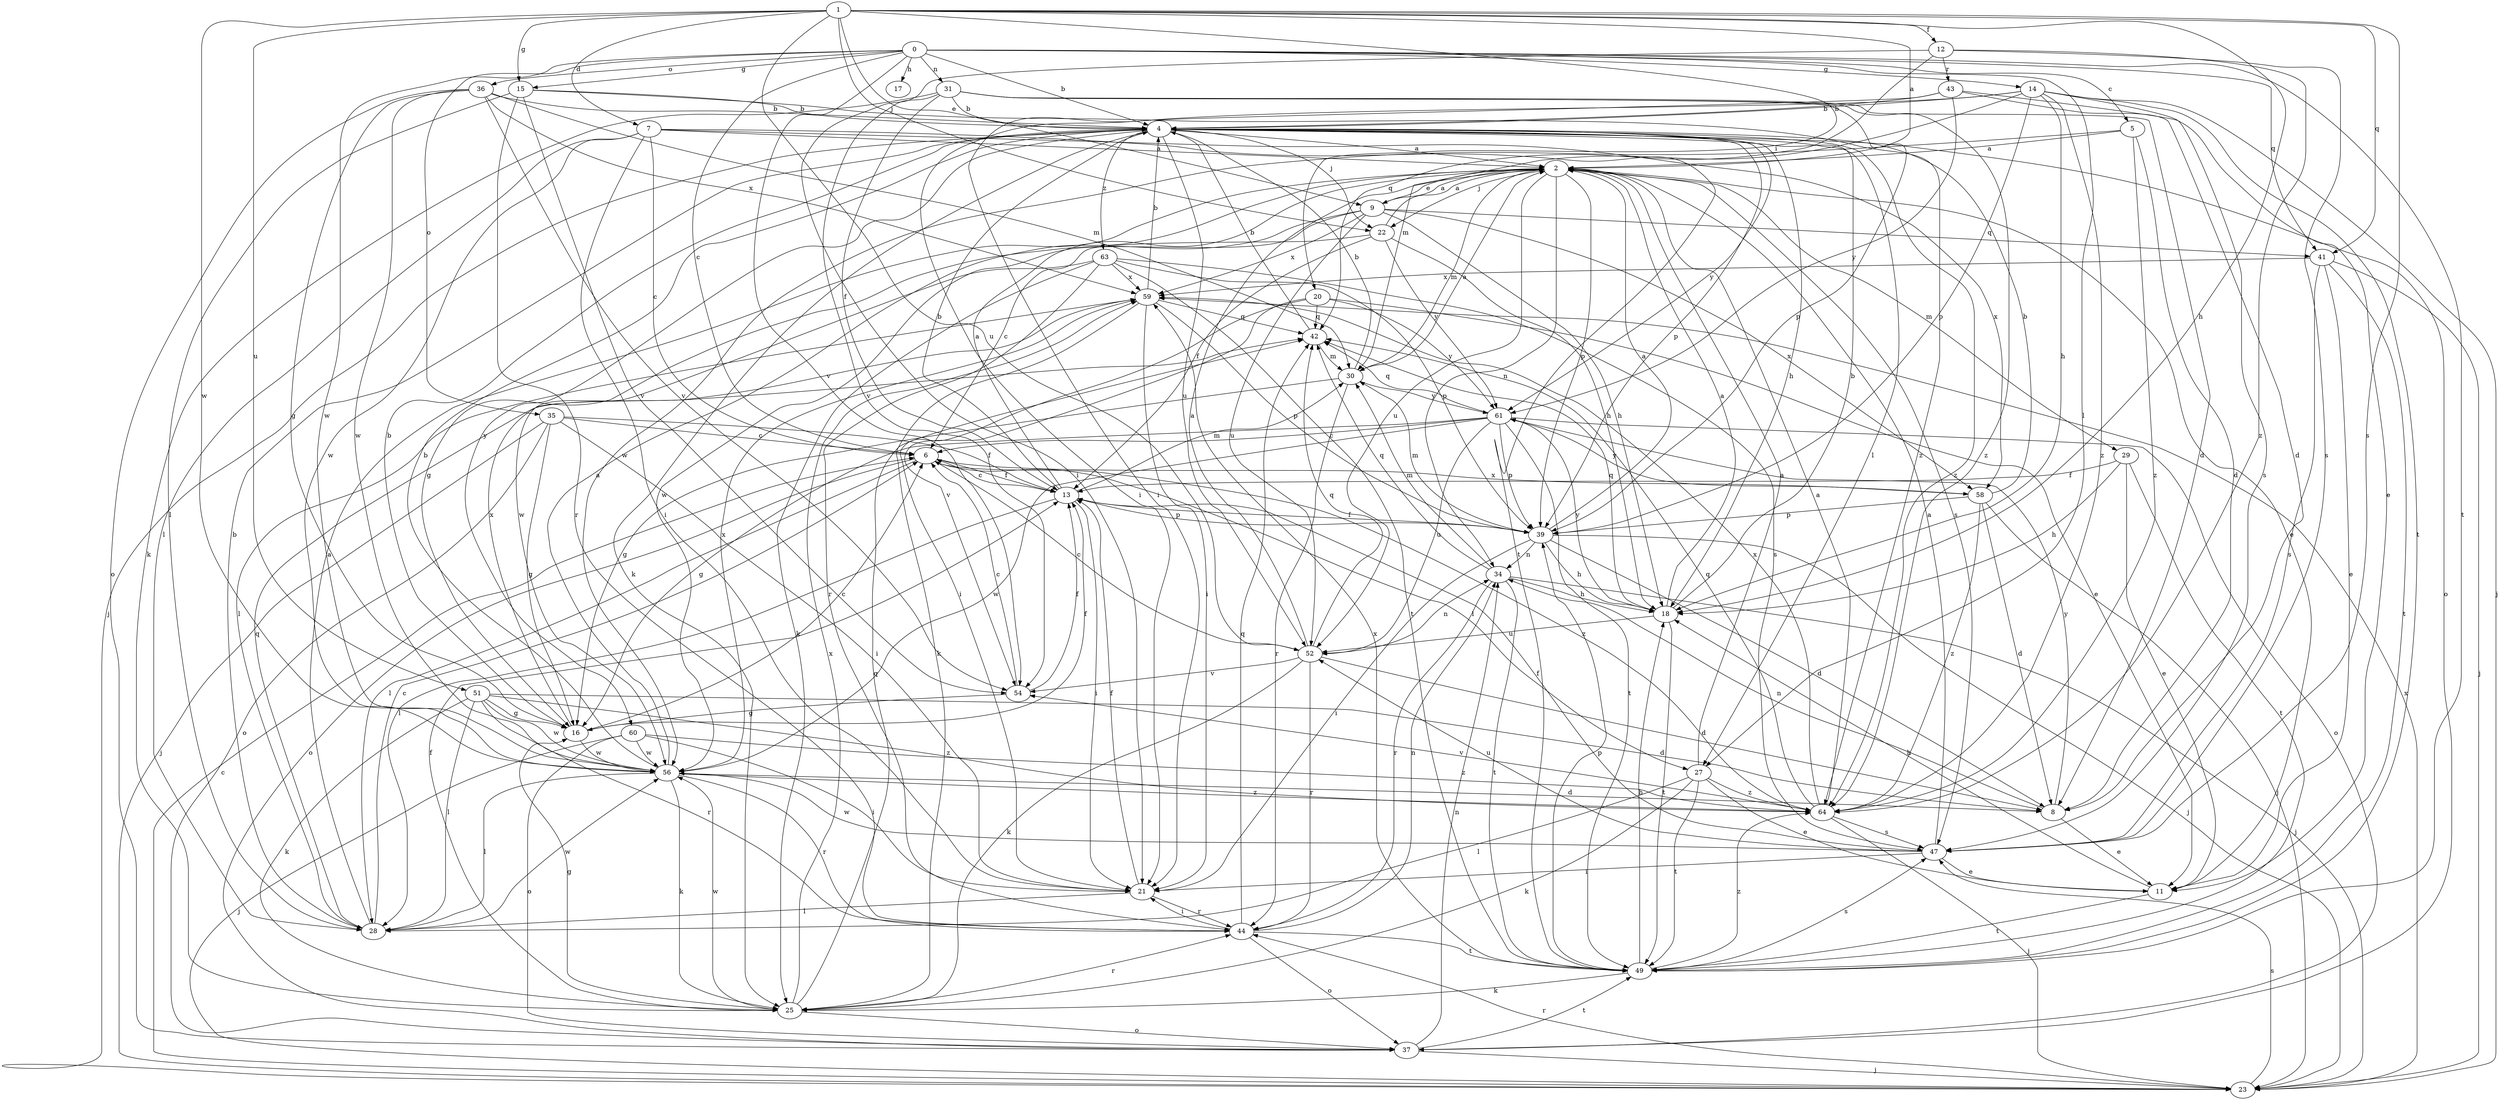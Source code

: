 strict digraph  {
0;
1;
2;
4;
5;
6;
7;
8;
9;
11;
12;
13;
14;
15;
16;
17;
18;
20;
21;
22;
23;
25;
27;
28;
29;
30;
31;
34;
35;
36;
37;
39;
41;
42;
43;
44;
47;
49;
51;
52;
54;
56;
58;
59;
60;
61;
63;
64;
0 -> 4  [label=b];
0 -> 5  [label=c];
0 -> 6  [label=c];
0 -> 14  [label=g];
0 -> 15  [label=g];
0 -> 17  [label=h];
0 -> 27  [label=l];
0 -> 31  [label=n];
0 -> 35  [label=o];
0 -> 36  [label=o];
0 -> 41  [label=q];
0 -> 49  [label=t];
0 -> 54  [label=v];
0 -> 56  [label=w];
1 -> 2  [label=a];
1 -> 7  [label=d];
1 -> 9  [label=e];
1 -> 12  [label=f];
1 -> 15  [label=g];
1 -> 18  [label=h];
1 -> 20  [label=i];
1 -> 22  [label=j];
1 -> 41  [label=q];
1 -> 47  [label=s];
1 -> 51  [label=u];
1 -> 52  [label=u];
1 -> 56  [label=w];
2 -> 9  [label=e];
2 -> 11  [label=e];
2 -> 22  [label=j];
2 -> 29  [label=m];
2 -> 30  [label=m];
2 -> 34  [label=n];
2 -> 39  [label=p];
2 -> 47  [label=s];
2 -> 52  [label=u];
4 -> 2  [label=a];
4 -> 18  [label=h];
4 -> 22  [label=j];
4 -> 23  [label=j];
4 -> 25  [label=k];
4 -> 27  [label=l];
4 -> 37  [label=o];
4 -> 39  [label=p];
4 -> 52  [label=u];
4 -> 60  [label=y];
4 -> 61  [label=y];
4 -> 63  [label=z];
4 -> 64  [label=z];
5 -> 2  [label=a];
5 -> 8  [label=d];
5 -> 56  [label=w];
5 -> 64  [label=z];
6 -> 13  [label=f];
6 -> 27  [label=l];
6 -> 28  [label=l];
6 -> 37  [label=o];
6 -> 58  [label=x];
6 -> 64  [label=z];
7 -> 2  [label=a];
7 -> 6  [label=c];
7 -> 21  [label=i];
7 -> 28  [label=l];
7 -> 49  [label=t];
7 -> 56  [label=w];
7 -> 58  [label=x];
8 -> 11  [label=e];
8 -> 34  [label=n];
8 -> 61  [label=y];
9 -> 2  [label=a];
9 -> 16  [label=g];
9 -> 18  [label=h];
9 -> 41  [label=q];
9 -> 52  [label=u];
9 -> 56  [label=w];
9 -> 58  [label=x];
9 -> 59  [label=x];
11 -> 18  [label=h];
11 -> 49  [label=t];
12 -> 21  [label=i];
12 -> 42  [label=q];
12 -> 43  [label=r];
12 -> 47  [label=s];
12 -> 64  [label=z];
13 -> 2  [label=a];
13 -> 4  [label=b];
13 -> 6  [label=c];
13 -> 21  [label=i];
13 -> 28  [label=l];
13 -> 30  [label=m];
13 -> 39  [label=p];
14 -> 4  [label=b];
14 -> 18  [label=h];
14 -> 21  [label=i];
14 -> 23  [label=j];
14 -> 30  [label=m];
14 -> 39  [label=p];
14 -> 47  [label=s];
14 -> 49  [label=t];
14 -> 64  [label=z];
15 -> 4  [label=b];
15 -> 28  [label=l];
15 -> 44  [label=r];
15 -> 54  [label=v];
15 -> 64  [label=z];
16 -> 4  [label=b];
16 -> 6  [label=c];
16 -> 13  [label=f];
16 -> 56  [label=w];
16 -> 59  [label=x];
18 -> 2  [label=a];
18 -> 4  [label=b];
18 -> 42  [label=q];
18 -> 49  [label=t];
18 -> 52  [label=u];
18 -> 61  [label=y];
20 -> 11  [label=e];
20 -> 21  [label=i];
20 -> 42  [label=q];
20 -> 54  [label=v];
20 -> 61  [label=y];
21 -> 13  [label=f];
21 -> 28  [label=l];
21 -> 44  [label=r];
22 -> 2  [label=a];
22 -> 6  [label=c];
22 -> 13  [label=f];
22 -> 18  [label=h];
22 -> 61  [label=y];
23 -> 6  [label=c];
23 -> 44  [label=r];
23 -> 47  [label=s];
23 -> 59  [label=x];
25 -> 13  [label=f];
25 -> 16  [label=g];
25 -> 37  [label=o];
25 -> 42  [label=q];
25 -> 44  [label=r];
25 -> 56  [label=w];
25 -> 59  [label=x];
27 -> 2  [label=a];
27 -> 11  [label=e];
27 -> 25  [label=k];
27 -> 28  [label=l];
27 -> 49  [label=t];
27 -> 64  [label=z];
28 -> 2  [label=a];
28 -> 4  [label=b];
28 -> 6  [label=c];
28 -> 42  [label=q];
28 -> 56  [label=w];
29 -> 11  [label=e];
29 -> 13  [label=f];
29 -> 18  [label=h];
29 -> 49  [label=t];
30 -> 2  [label=a];
30 -> 4  [label=b];
30 -> 16  [label=g];
30 -> 44  [label=r];
30 -> 61  [label=y];
31 -> 4  [label=b];
31 -> 8  [label=d];
31 -> 13  [label=f];
31 -> 25  [label=k];
31 -> 39  [label=p];
31 -> 54  [label=v];
31 -> 64  [label=z];
34 -> 18  [label=h];
34 -> 23  [label=j];
34 -> 30  [label=m];
34 -> 42  [label=q];
34 -> 44  [label=r];
34 -> 49  [label=t];
35 -> 6  [label=c];
35 -> 13  [label=f];
35 -> 16  [label=g];
35 -> 21  [label=i];
35 -> 23  [label=j];
35 -> 37  [label=o];
36 -> 4  [label=b];
36 -> 16  [label=g];
36 -> 30  [label=m];
36 -> 37  [label=o];
36 -> 54  [label=v];
36 -> 56  [label=w];
36 -> 59  [label=x];
37 -> 23  [label=j];
37 -> 34  [label=n];
37 -> 49  [label=t];
39 -> 2  [label=a];
39 -> 8  [label=d];
39 -> 13  [label=f];
39 -> 18  [label=h];
39 -> 21  [label=i];
39 -> 23  [label=j];
39 -> 30  [label=m];
39 -> 34  [label=n];
41 -> 11  [label=e];
41 -> 23  [label=j];
41 -> 47  [label=s];
41 -> 49  [label=t];
41 -> 59  [label=x];
42 -> 4  [label=b];
42 -> 30  [label=m];
43 -> 4  [label=b];
43 -> 8  [label=d];
43 -> 11  [label=e];
43 -> 21  [label=i];
43 -> 61  [label=y];
44 -> 21  [label=i];
44 -> 34  [label=n];
44 -> 37  [label=o];
44 -> 42  [label=q];
44 -> 49  [label=t];
47 -> 2  [label=a];
47 -> 11  [label=e];
47 -> 13  [label=f];
47 -> 21  [label=i];
47 -> 52  [label=u];
47 -> 56  [label=w];
49 -> 18  [label=h];
49 -> 25  [label=k];
49 -> 39  [label=p];
49 -> 47  [label=s];
49 -> 59  [label=x];
49 -> 64  [label=z];
51 -> 8  [label=d];
51 -> 16  [label=g];
51 -> 25  [label=k];
51 -> 28  [label=l];
51 -> 44  [label=r];
51 -> 56  [label=w];
51 -> 64  [label=z];
52 -> 2  [label=a];
52 -> 6  [label=c];
52 -> 8  [label=d];
52 -> 25  [label=k];
52 -> 34  [label=n];
52 -> 42  [label=q];
52 -> 44  [label=r];
52 -> 54  [label=v];
54 -> 6  [label=c];
54 -> 13  [label=f];
54 -> 16  [label=g];
56 -> 2  [label=a];
56 -> 4  [label=b];
56 -> 8  [label=d];
56 -> 25  [label=k];
56 -> 28  [label=l];
56 -> 44  [label=r];
56 -> 59  [label=x];
56 -> 64  [label=z];
58 -> 4  [label=b];
58 -> 8  [label=d];
58 -> 23  [label=j];
58 -> 39  [label=p];
58 -> 61  [label=y];
58 -> 64  [label=z];
59 -> 4  [label=b];
59 -> 21  [label=i];
59 -> 25  [label=k];
59 -> 28  [label=l];
59 -> 39  [label=p];
59 -> 42  [label=q];
60 -> 21  [label=i];
60 -> 23  [label=j];
60 -> 37  [label=o];
60 -> 56  [label=w];
60 -> 64  [label=z];
61 -> 6  [label=c];
61 -> 16  [label=g];
61 -> 37  [label=o];
61 -> 39  [label=p];
61 -> 42  [label=q];
61 -> 49  [label=t];
61 -> 52  [label=u];
61 -> 56  [label=w];
63 -> 25  [label=k];
63 -> 39  [label=p];
63 -> 44  [label=r];
63 -> 47  [label=s];
63 -> 49  [label=t];
63 -> 56  [label=w];
63 -> 59  [label=x];
64 -> 2  [label=a];
64 -> 23  [label=j];
64 -> 42  [label=q];
64 -> 47  [label=s];
64 -> 54  [label=v];
64 -> 59  [label=x];
}
